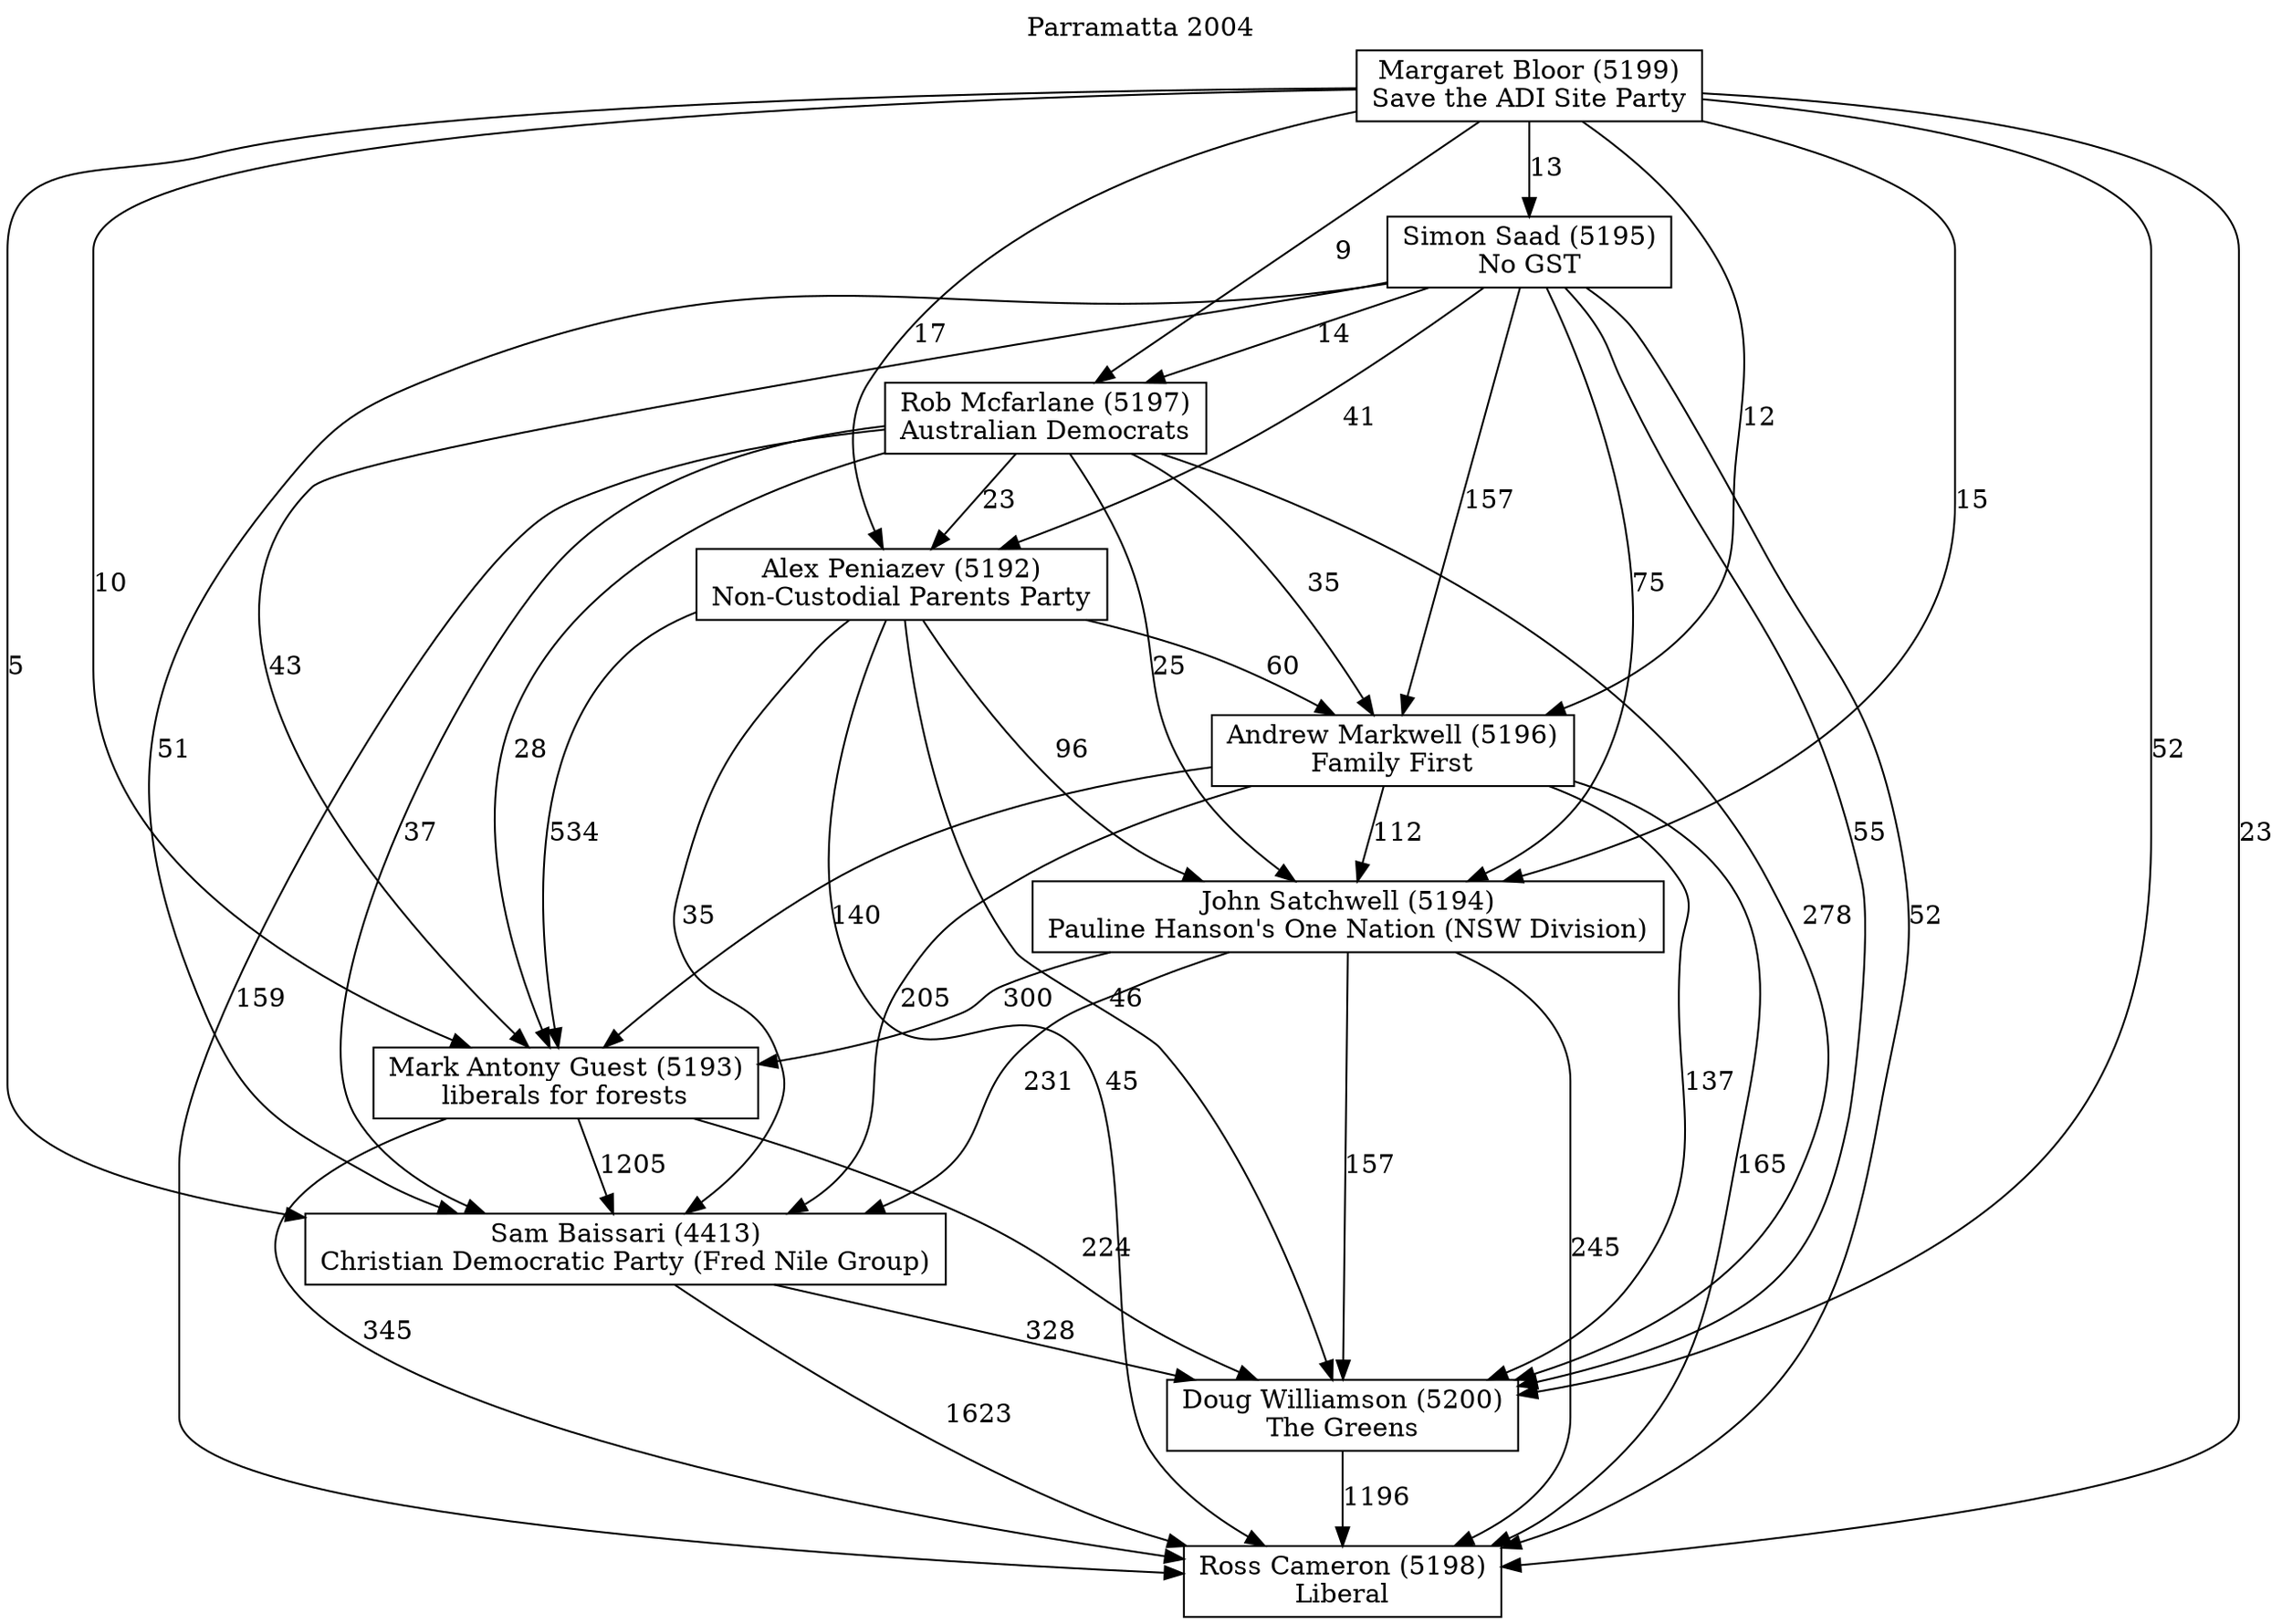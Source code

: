 // House preference flow
digraph "Ross Cameron (5198)_Parramatta_2004" {
	graph [label="Parramatta 2004" labelloc=t mclimit=2]
	node [shape=box]
	"Ross Cameron (5198)" [label="Ross Cameron (5198)
Liberal"]
	"Doug Williamson (5200)" [label="Doug Williamson (5200)
The Greens"]
	"Sam Baissari (4413)" [label="Sam Baissari (4413)
Christian Democratic Party (Fred Nile Group)"]
	"Mark Antony Guest (5193)" [label="Mark Antony Guest (5193)
liberals for forests"]
	"John Satchwell (5194)" [label="John Satchwell (5194)
Pauline Hanson's One Nation (NSW Division)"]
	"Andrew Markwell (5196)" [label="Andrew Markwell (5196)
Family First"]
	"Alex Peniazev (5192)" [label="Alex Peniazev (5192)
Non-Custodial Parents Party"]
	"Rob Mcfarlane (5197)" [label="Rob Mcfarlane (5197)
Australian Democrats"]
	"Simon Saad (5195)" [label="Simon Saad (5195)
No GST"]
	"Margaret Bloor (5199)" [label="Margaret Bloor (5199)
Save the ADI Site Party"]
	"Doug Williamson (5200)" -> "Ross Cameron (5198)" [label=1196]
	"Sam Baissari (4413)" -> "Doug Williamson (5200)" [label=328]
	"Mark Antony Guest (5193)" -> "Sam Baissari (4413)" [label=1205]
	"John Satchwell (5194)" -> "Mark Antony Guest (5193)" [label=300]
	"Andrew Markwell (5196)" -> "John Satchwell (5194)" [label=112]
	"Alex Peniazev (5192)" -> "Andrew Markwell (5196)" [label=60]
	"Rob Mcfarlane (5197)" -> "Alex Peniazev (5192)" [label=23]
	"Simon Saad (5195)" -> "Rob Mcfarlane (5197)" [label=14]
	"Margaret Bloor (5199)" -> "Simon Saad (5195)" [label=13]
	"Sam Baissari (4413)" -> "Ross Cameron (5198)" [label=1623]
	"Mark Antony Guest (5193)" -> "Ross Cameron (5198)" [label=345]
	"John Satchwell (5194)" -> "Ross Cameron (5198)" [label=245]
	"Andrew Markwell (5196)" -> "Ross Cameron (5198)" [label=165]
	"Alex Peniazev (5192)" -> "Ross Cameron (5198)" [label=45]
	"Rob Mcfarlane (5197)" -> "Ross Cameron (5198)" [label=159]
	"Simon Saad (5195)" -> "Ross Cameron (5198)" [label=52]
	"Margaret Bloor (5199)" -> "Ross Cameron (5198)" [label=23]
	"Margaret Bloor (5199)" -> "Rob Mcfarlane (5197)" [label=9]
	"Simon Saad (5195)" -> "Alex Peniazev (5192)" [label=41]
	"Margaret Bloor (5199)" -> "Alex Peniazev (5192)" [label=17]
	"Rob Mcfarlane (5197)" -> "Andrew Markwell (5196)" [label=35]
	"Simon Saad (5195)" -> "Andrew Markwell (5196)" [label=157]
	"Margaret Bloor (5199)" -> "Andrew Markwell (5196)" [label=12]
	"Alex Peniazev (5192)" -> "John Satchwell (5194)" [label=96]
	"Rob Mcfarlane (5197)" -> "John Satchwell (5194)" [label=25]
	"Simon Saad (5195)" -> "John Satchwell (5194)" [label=75]
	"Margaret Bloor (5199)" -> "John Satchwell (5194)" [label=15]
	"Andrew Markwell (5196)" -> "Mark Antony Guest (5193)" [label=140]
	"Alex Peniazev (5192)" -> "Mark Antony Guest (5193)" [label=534]
	"Rob Mcfarlane (5197)" -> "Mark Antony Guest (5193)" [label=28]
	"Simon Saad (5195)" -> "Mark Antony Guest (5193)" [label=43]
	"Margaret Bloor (5199)" -> "Mark Antony Guest (5193)" [label=10]
	"John Satchwell (5194)" -> "Sam Baissari (4413)" [label=231]
	"Andrew Markwell (5196)" -> "Sam Baissari (4413)" [label=205]
	"Alex Peniazev (5192)" -> "Sam Baissari (4413)" [label=35]
	"Rob Mcfarlane (5197)" -> "Sam Baissari (4413)" [label=37]
	"Simon Saad (5195)" -> "Sam Baissari (4413)" [label=51]
	"Margaret Bloor (5199)" -> "Sam Baissari (4413)" [label=5]
	"Mark Antony Guest (5193)" -> "Doug Williamson (5200)" [label=224]
	"John Satchwell (5194)" -> "Doug Williamson (5200)" [label=157]
	"Andrew Markwell (5196)" -> "Doug Williamson (5200)" [label=137]
	"Alex Peniazev (5192)" -> "Doug Williamson (5200)" [label=46]
	"Rob Mcfarlane (5197)" -> "Doug Williamson (5200)" [label=278]
	"Simon Saad (5195)" -> "Doug Williamson (5200)" [label=55]
	"Margaret Bloor (5199)" -> "Doug Williamson (5200)" [label=52]
}
